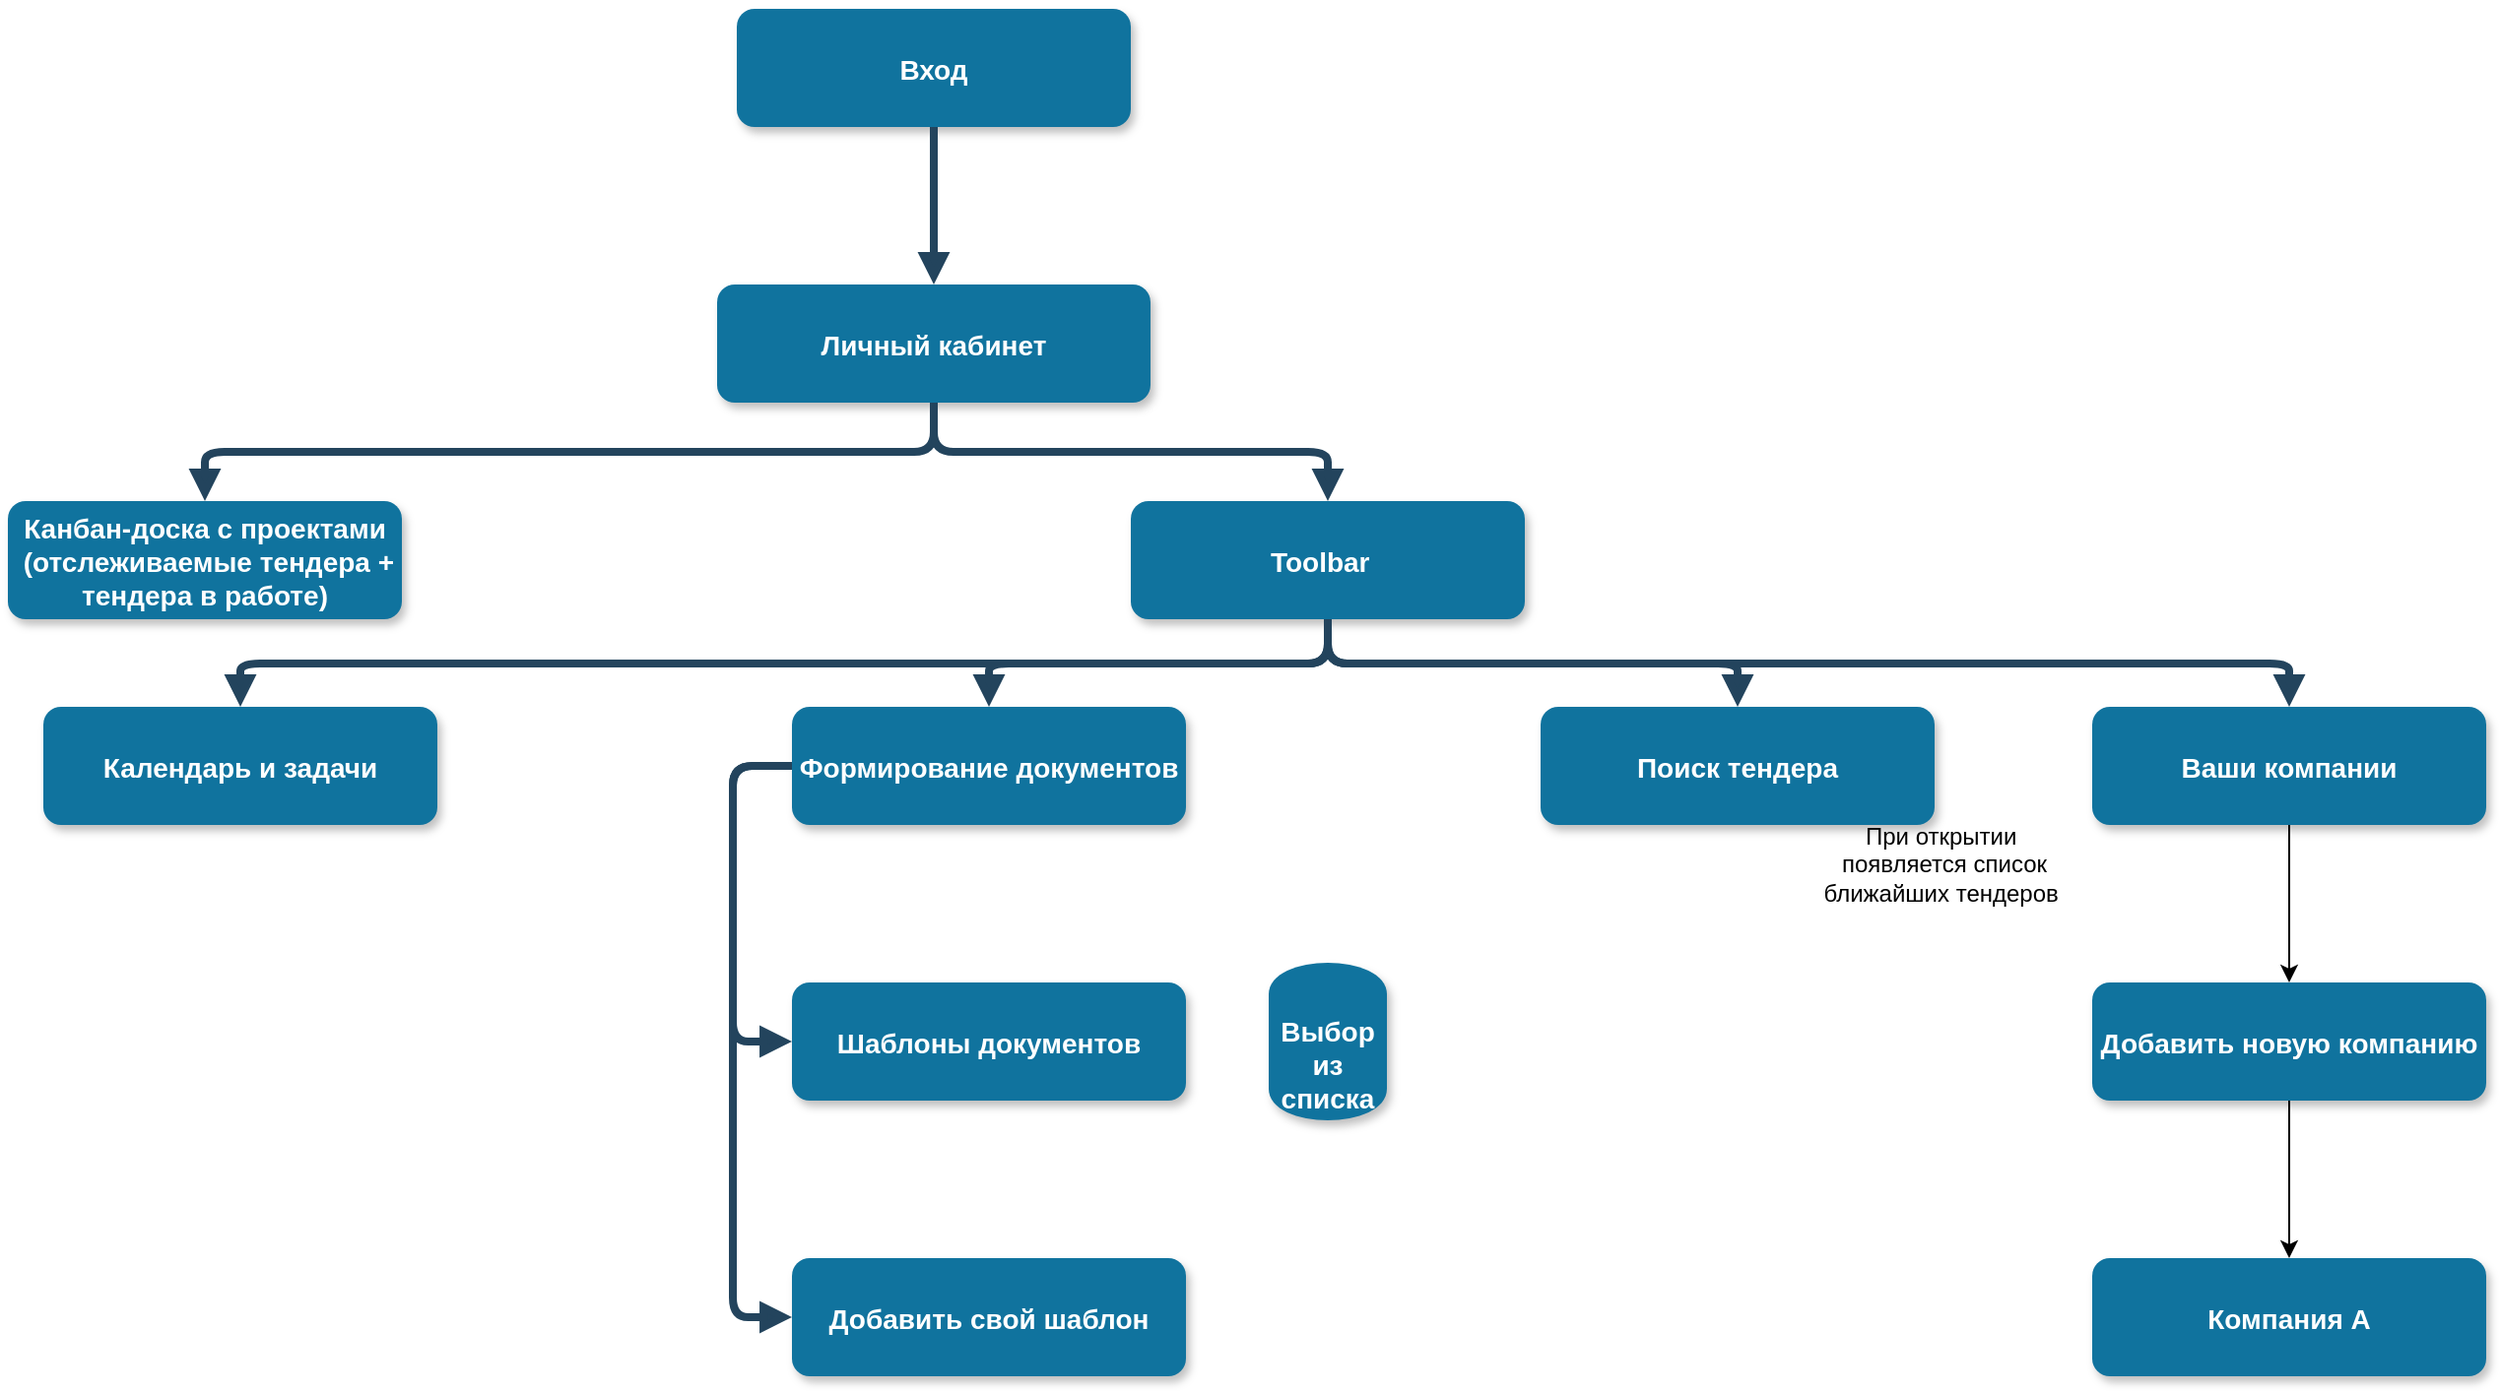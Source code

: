 <mxfile version="13.5.5" type="device"><diagram name="Page-1" id="97916047-d0de-89f5-080d-49f4d83e522f"><mxGraphModel dx="1038" dy="548" grid="1" gridSize="10" guides="1" tooltips="1" connect="1" arrows="1" fold="1" page="1" pageScale="1.5" pageWidth="1169" pageHeight="827" background="#ffffff" math="0" shadow="0"><root><mxCell id="0"/><mxCell id="1" parent="0"/><mxCell id="2" value="Вход" style="rounded=1;fillColor=#10739E;strokeColor=none;shadow=1;gradientColor=none;fontStyle=1;fontColor=#FFFFFF;fontSize=14;" parent="1" vertex="1"><mxGeometry x="672" y="205.5" width="200" height="60" as="geometry"/></mxCell><mxCell id="3" value="Личный кабинет" style="rounded=1;fillColor=#10739E;strokeColor=none;shadow=1;gradientColor=none;fontStyle=1;fontColor=#FFFFFF;fontSize=14;" parent="1" vertex="1"><mxGeometry x="662" y="345.5" width="220" height="60" as="geometry"/></mxCell><mxCell id="4" value="Канбан-доска с проектами&#10; (отслеживаемые тендера + &#10;тендера в работе)" style="rounded=1;fillColor=#10739E;strokeColor=none;shadow=1;gradientColor=none;fontStyle=1;fontColor=#FFFFFF;fontSize=14;" parent="1" vertex="1"><mxGeometry x="302" y="455.5" width="200" height="60" as="geometry"/></mxCell><mxCell id="6" value="Toolbar  " style="rounded=1;fillColor=#10739E;strokeColor=none;shadow=1;gradientColor=none;fontStyle=1;fontColor=#FFFFFF;fontSize=14;" parent="1" vertex="1"><mxGeometry x="872" y="455.5" width="200" height="60" as="geometry"/></mxCell><mxCell id="13" value="Поиск тендера" style="rounded=1;fillColor=#10739E;strokeColor=none;shadow=1;gradientColor=none;fontStyle=1;fontColor=#FFFFFF;fontSize=14;" parent="1" vertex="1"><mxGeometry x="1080" y="560" width="200" height="60" as="geometry"/></mxCell><mxCell id="14" value="Формирование документов" style="rounded=1;fillColor=#10739E;strokeColor=none;shadow=1;gradientColor=none;fontStyle=1;fontColor=#FFFFFF;fontSize=14;" parent="1" vertex="1"><mxGeometry x="700" y="560" width="200" height="60" as="geometry"/></mxCell><mxCell id="15" value="Календарь и задачи" style="rounded=1;fillColor=#10739E;strokeColor=none;shadow=1;gradientColor=none;fontStyle=1;fontColor=#FFFFFF;fontSize=14;" parent="1" vertex="1"><mxGeometry x="320" y="560" width="200" height="60" as="geometry"/></mxCell><mxCell id="29" value="" style="edgeStyle=elbowEdgeStyle;elbow=vertical;strokeWidth=4;endArrow=block;endFill=1;fontStyle=1;strokeColor=#23445D;" parent="1" source="2" target="3" edge="1"><mxGeometry x="22" y="165.5" width="100" height="100" as="geometry"><mxPoint x="22" y="265.5" as="sourcePoint"/><mxPoint x="122" y="165.5" as="targetPoint"/></mxGeometry></mxCell><mxCell id="31" value="" style="edgeStyle=elbowEdgeStyle;elbow=vertical;strokeWidth=4;endArrow=block;endFill=1;fontStyle=1;strokeColor=#23445D;" parent="1" source="3" target="4" edge="1"><mxGeometry x="22" y="165.5" width="100" height="100" as="geometry"><mxPoint x="22" y="265.5" as="sourcePoint"/><mxPoint x="122" y="165.5" as="targetPoint"/></mxGeometry></mxCell><mxCell id="32" value="" style="edgeStyle=elbowEdgeStyle;elbow=vertical;strokeWidth=4;endArrow=block;endFill=1;fontStyle=1;strokeColor=#23445D;" parent="1" source="3" target="6" edge="1"><mxGeometry x="22" y="165.5" width="100" height="100" as="geometry"><mxPoint x="22" y="265.5" as="sourcePoint"/><mxPoint x="122" y="165.5" as="targetPoint"/></mxGeometry></mxCell><mxCell id="42" value="" style="edgeStyle=elbowEdgeStyle;elbow=vertical;strokeWidth=4;endArrow=block;endFill=1;fontStyle=1;strokeColor=#23445D;exitX=0.5;exitY=1;exitDx=0;exitDy=0;" parent="1" source="6" target="14" edge="1"><mxGeometry x="590" y="110" width="100" height="100" as="geometry"><mxPoint x="590" y="210" as="sourcePoint"/><mxPoint x="690" y="110" as="targetPoint"/></mxGeometry></mxCell><mxCell id="43" value="" style="edgeStyle=elbowEdgeStyle;elbow=vertical;strokeWidth=4;endArrow=block;endFill=1;fontStyle=1;strokeColor=#23445D;exitX=0.5;exitY=1;exitDx=0;exitDy=0;" parent="1" source="6" target="15" edge="1"><mxGeometry x="590" y="120" width="100" height="100" as="geometry"><mxPoint x="590" y="220" as="sourcePoint"/><mxPoint x="690" y="120" as="targetPoint"/></mxGeometry></mxCell><mxCell id="1j_mhI7Ly4DBXeuz-wt6-56" value="" style="edgeStyle=elbowEdgeStyle;elbow=vertical;strokeWidth=4;endArrow=block;endFill=1;fontStyle=1;strokeColor=#23445D;exitX=0.5;exitY=1;exitDx=0;exitDy=0;entryX=0.5;entryY=0;entryDx=0;entryDy=0;" edge="1" parent="1" source="6" target="13"><mxGeometry x="600" y="120" width="100" height="100" as="geometry"><mxPoint x="982" y="525.5" as="sourcePoint"/><mxPoint x="810" y="570" as="targetPoint"/></mxGeometry></mxCell><mxCell id="1j_mhI7Ly4DBXeuz-wt6-57" value="Шаблоны документов" style="rounded=1;fillColor=#10739E;strokeColor=none;shadow=1;gradientColor=none;fontStyle=1;fontColor=#FFFFFF;fontSize=14;" vertex="1" parent="1"><mxGeometry x="700" y="700" width="200" height="60" as="geometry"/></mxCell><mxCell id="1j_mhI7Ly4DBXeuz-wt6-69" value="" style="edgeStyle=orthogonalEdgeStyle;rounded=0;orthogonalLoop=1;jettySize=auto;html=1;" edge="1" parent="1" source="1j_mhI7Ly4DBXeuz-wt6-59" target="1j_mhI7Ly4DBXeuz-wt6-68"><mxGeometry relative="1" as="geometry"/></mxCell><mxCell id="1j_mhI7Ly4DBXeuz-wt6-59" value="Ваши компании" style="rounded=1;fillColor=#10739E;strokeColor=none;shadow=1;gradientColor=none;fontStyle=1;fontColor=#FFFFFF;fontSize=14;" vertex="1" parent="1"><mxGeometry x="1360" y="560" width="200" height="60" as="geometry"/></mxCell><mxCell id="1j_mhI7Ly4DBXeuz-wt6-61" value="" style="edgeStyle=elbowEdgeStyle;elbow=vertical;strokeWidth=4;endArrow=block;endFill=1;fontStyle=1;strokeColor=#23445D;exitX=0.5;exitY=1;exitDx=0;exitDy=0;" edge="1" parent="1" source="6" target="1j_mhI7Ly4DBXeuz-wt6-59"><mxGeometry x="610" y="130" width="100" height="100" as="geometry"><mxPoint x="982" y="525.5" as="sourcePoint"/><mxPoint x="1190" y="570" as="targetPoint"/></mxGeometry></mxCell><mxCell id="1j_mhI7Ly4DBXeuz-wt6-62" value="Выбор из списка" style="shape=cylinder;whiteSpace=wrap;html=1;boundedLbl=1;backgroundOutline=1;rounded=1;shadow=1;fontSize=14;fontColor=#FFFFFF;fontStyle=1;strokeColor=none;fillColor=#10739E;" vertex="1" parent="1"><mxGeometry x="942" y="690" width="60" height="80" as="geometry"/></mxCell><mxCell id="1j_mhI7Ly4DBXeuz-wt6-64" value="Добавить свой шаблон" style="rounded=1;fillColor=#10739E;strokeColor=none;shadow=1;gradientColor=none;fontStyle=1;fontColor=#FFFFFF;fontSize=14;" vertex="1" parent="1"><mxGeometry x="700" y="840" width="200" height="60" as="geometry"/></mxCell><mxCell id="1j_mhI7Ly4DBXeuz-wt6-66" value="" style="edgeStyle=elbowEdgeStyle;elbow=vertical;strokeWidth=4;endArrow=block;endFill=1;fontStyle=1;strokeColor=#23445D;exitX=0;exitY=0.5;exitDx=0;exitDy=0;entryX=0;entryY=0.5;entryDx=0;entryDy=0;" edge="1" parent="1" source="14" target="1j_mhI7Ly4DBXeuz-wt6-57"><mxGeometry x="438" y="244.5" width="100" height="100" as="geometry"><mxPoint x="660" y="590" as="sourcePoint"/><mxPoint x="640" y="760" as="targetPoint"/><Array as="points"><mxPoint x="670" y="640"/><mxPoint x="810" y="650"/></Array></mxGeometry></mxCell><mxCell id="1j_mhI7Ly4DBXeuz-wt6-67" value="" style="edgeStyle=elbowEdgeStyle;elbow=vertical;strokeWidth=4;endArrow=block;endFill=1;fontStyle=1;strokeColor=#23445D;exitX=0;exitY=0.5;exitDx=0;exitDy=0;entryX=0;entryY=0.5;entryDx=0;entryDy=0;" edge="1" parent="1" source="14" target="1j_mhI7Ly4DBXeuz-wt6-64"><mxGeometry x="448" y="254.5" width="100" height="100" as="geometry"><mxPoint x="710" y="600" as="sourcePoint"/><mxPoint x="710" y="740" as="targetPoint"/><Array as="points"><mxPoint x="670" y="780"/><mxPoint x="680" y="650"/><mxPoint x="820" y="660"/></Array></mxGeometry></mxCell><mxCell id="1j_mhI7Ly4DBXeuz-wt6-71" value="" style="edgeStyle=orthogonalEdgeStyle;rounded=0;orthogonalLoop=1;jettySize=auto;html=1;" edge="1" parent="1" source="1j_mhI7Ly4DBXeuz-wt6-68" target="1j_mhI7Ly4DBXeuz-wt6-70"><mxGeometry relative="1" as="geometry"/></mxCell><mxCell id="1j_mhI7Ly4DBXeuz-wt6-68" value="Добавить новую компанию" style="rounded=1;fillColor=#10739E;strokeColor=none;shadow=1;gradientColor=none;fontStyle=1;fontColor=#FFFFFF;fontSize=14;" vertex="1" parent="1"><mxGeometry x="1360" y="700" width="200" height="60" as="geometry"/></mxCell><mxCell id="1j_mhI7Ly4DBXeuz-wt6-70" value="Компания А" style="rounded=1;fillColor=#10739E;strokeColor=none;shadow=1;gradientColor=none;fontStyle=1;fontColor=#FFFFFF;fontSize=14;" vertex="1" parent="1"><mxGeometry x="1360" y="840" width="200" height="60" as="geometry"/></mxCell><mxCell id="1j_mhI7Ly4DBXeuz-wt6-73" value="При открытии&amp;nbsp;&lt;br&gt;появляется список ближайших тендеров&amp;nbsp;" style="text;html=1;strokeColor=none;fillColor=none;align=center;verticalAlign=middle;whiteSpace=wrap;rounded=0;" vertex="1" parent="1"><mxGeometry x="1220" y="630" width="130" height="20" as="geometry"/></mxCell></root></mxGraphModel></diagram></mxfile>